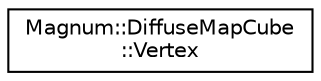 digraph "圖形化之類別階層"
{
  edge [fontname="Helvetica",fontsize="10",labelfontname="Helvetica",labelfontsize="10"];
  node [fontname="Helvetica",fontsize="10",shape=record];
  rankdir="LR";
  Node1 [label="Magnum::DiffuseMapCube\l::Vertex",height=0.2,width=0.4,color="black", fillcolor="white", style="filled",URL="$struct_magnum_1_1_diffuse_map_cube_1_1_vertex.html"];
}
